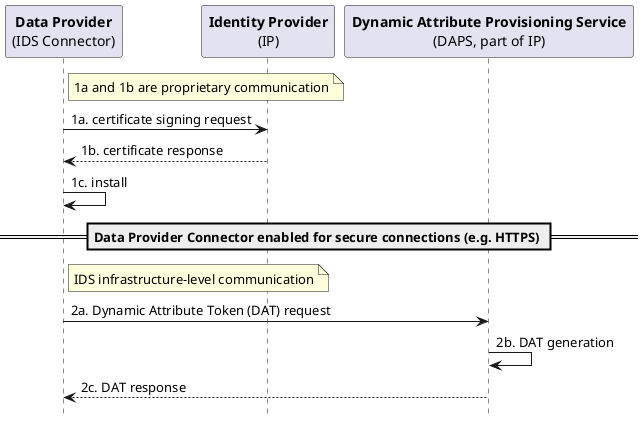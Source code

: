 @startuml

hide footbox


participant "**Data Provider**\n(IDS Connector)" as P
participant "**Identity Provider**\n(IP)" as IP
participant "**Dynamic Attribute Provisioning Service**\n(DAPS, part of IP)" as DAPS

note right of P: 1a and 1b are proprietary communication
P -> IP: 1a. certificate signing request
P <-- IP: 1b. certificate response

P -> P: 1c. install 

== Data Provider Connector enabled for secure connections (e.g. HTTPS) ==

note right of P: IDS infrastructure-level communication
P -> DAPS: 2a. Dynamic Attribute Token (DAT) request

DAPS -> DAPS: 2b. DAT generation

DAPS --> P: 2c. DAT response


@enduml
